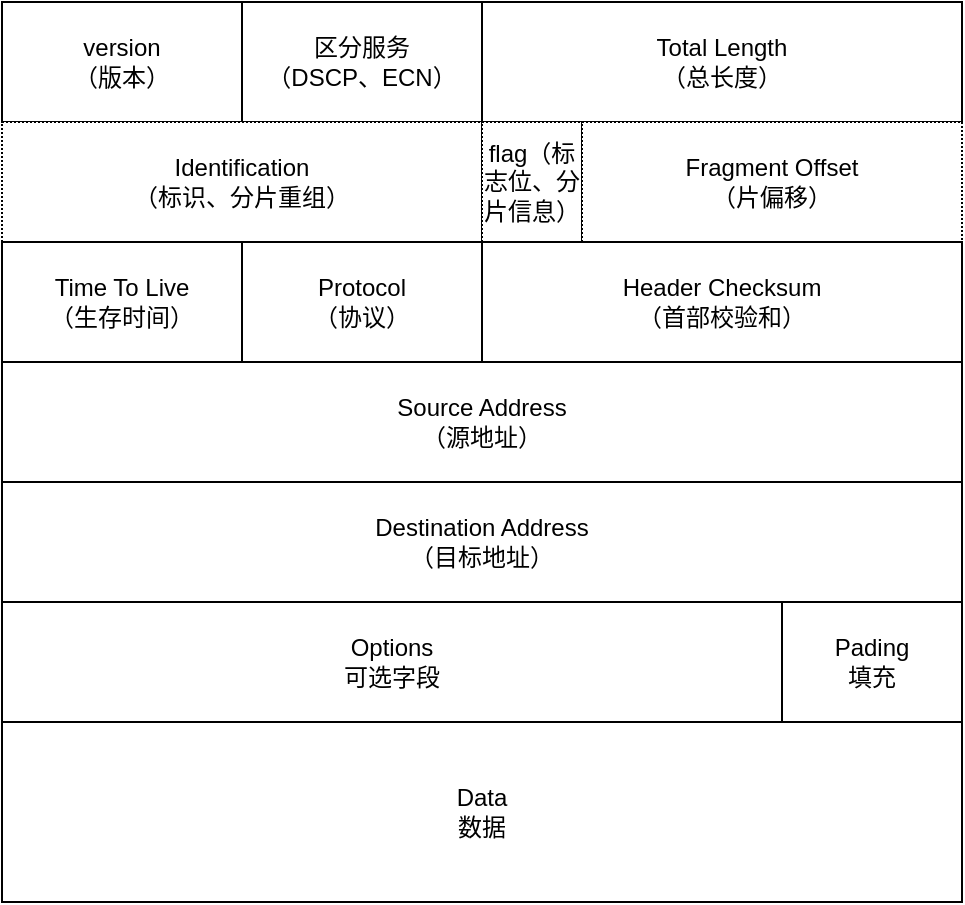 <mxfile version="15.8.3" type="github">
  <diagram id="ixnTP7PrsZ1tJvnLcnKI" name="Page-1">
    <mxGraphModel dx="1422" dy="762" grid="1" gridSize="10" guides="1" tooltips="1" connect="1" arrows="1" fold="1" page="1" pageScale="1" pageWidth="827" pageHeight="1169" math="0" shadow="0">
      <root>
        <mxCell id="0" />
        <mxCell id="1" parent="0" />
        <mxCell id="mIng1DJrsQZJDd-Cd1Et-1" value="version&lt;br&gt;（版本）" style="rounded=0;whiteSpace=wrap;html=1;" parent="1" vertex="1">
          <mxGeometry x="120" y="80" width="120" height="60" as="geometry" />
        </mxCell>
        <mxCell id="mIng1DJrsQZJDd-Cd1Et-2" value="区分服务&lt;br&gt;（DSCP、ECN）" style="rounded=0;whiteSpace=wrap;html=1;" parent="1" vertex="1">
          <mxGeometry x="240" y="80" width="120" height="60" as="geometry" />
        </mxCell>
        <mxCell id="mIng1DJrsQZJDd-Cd1Et-3" value="Total Length&lt;br&gt;（总长度）" style="rounded=0;whiteSpace=wrap;html=1;" parent="1" vertex="1">
          <mxGeometry x="360" y="80" width="240" height="60" as="geometry" />
        </mxCell>
        <mxCell id="mIng1DJrsQZJDd-Cd1Et-4" value="Identification&lt;br&gt;（标识、分片重组）" style="rounded=0;whiteSpace=wrap;html=1;dashed=1;dashPattern=1 1;" parent="1" vertex="1">
          <mxGeometry x="120" y="140" width="240" height="60" as="geometry" />
        </mxCell>
        <mxCell id="mIng1DJrsQZJDd-Cd1Et-7" style="edgeStyle=orthogonalEdgeStyle;rounded=0;orthogonalLoop=1;jettySize=auto;html=1;exitX=1;exitY=0.5;exitDx=0;exitDy=0;entryX=0;entryY=0.5;entryDx=0;entryDy=0;" parent="1" source="mIng1DJrsQZJDd-Cd1Et-5" target="mIng1DJrsQZJDd-Cd1Et-6" edge="1">
          <mxGeometry relative="1" as="geometry" />
        </mxCell>
        <mxCell id="mIng1DJrsQZJDd-Cd1Et-5" value="flag（标志位、分片信息）" style="rounded=0;whiteSpace=wrap;html=1;dashed=1;dashPattern=1 1;" parent="1" vertex="1">
          <mxGeometry x="360" y="140" width="50" height="60" as="geometry" />
        </mxCell>
        <mxCell id="mIng1DJrsQZJDd-Cd1Et-6" value="Fragment Offset&lt;br&gt;（片偏移）" style="rounded=0;whiteSpace=wrap;html=1;dashed=1;dashPattern=1 1;" parent="1" vertex="1">
          <mxGeometry x="410" y="140" width="190" height="60" as="geometry" />
        </mxCell>
        <mxCell id="HwlnOimc46ugmF20U-wt-1" value="Time To Live&lt;br&gt;（生存时间）" style="rounded=0;whiteSpace=wrap;html=1;" vertex="1" parent="1">
          <mxGeometry x="120" y="200" width="120" height="60" as="geometry" />
        </mxCell>
        <mxCell id="HwlnOimc46ugmF20U-wt-2" value="Protocol&lt;br&gt;（协议）" style="rounded=0;whiteSpace=wrap;html=1;" vertex="1" parent="1">
          <mxGeometry x="240" y="200" width="120" height="60" as="geometry" />
        </mxCell>
        <mxCell id="HwlnOimc46ugmF20U-wt-3" value="Header Checksum&lt;br&gt;（首部校验和）" style="rounded=0;whiteSpace=wrap;html=1;" vertex="1" parent="1">
          <mxGeometry x="360" y="200" width="240" height="60" as="geometry" />
        </mxCell>
        <mxCell id="HwlnOimc46ugmF20U-wt-4" value="Source Address&lt;br&gt;（源地址）" style="rounded=0;whiteSpace=wrap;html=1;" vertex="1" parent="1">
          <mxGeometry x="120" y="260" width="480" height="60" as="geometry" />
        </mxCell>
        <mxCell id="HwlnOimc46ugmF20U-wt-5" value="Destination Address&lt;br&gt;（目标地址）" style="rounded=0;whiteSpace=wrap;html=1;" vertex="1" parent="1">
          <mxGeometry x="120" y="320" width="480" height="60" as="geometry" />
        </mxCell>
        <mxCell id="HwlnOimc46ugmF20U-wt-6" value="Options&lt;br&gt;可选字段" style="rounded=0;whiteSpace=wrap;html=1;" vertex="1" parent="1">
          <mxGeometry x="120" y="380" width="390" height="60" as="geometry" />
        </mxCell>
        <mxCell id="HwlnOimc46ugmF20U-wt-7" value="Pading&lt;br&gt;填充" style="rounded=0;whiteSpace=wrap;html=1;" vertex="1" parent="1">
          <mxGeometry x="510" y="380" width="90" height="60" as="geometry" />
        </mxCell>
        <mxCell id="HwlnOimc46ugmF20U-wt-8" value="Data&lt;br&gt;数据" style="rounded=0;whiteSpace=wrap;html=1;" vertex="1" parent="1">
          <mxGeometry x="120" y="440" width="480" height="90" as="geometry" />
        </mxCell>
      </root>
    </mxGraphModel>
  </diagram>
</mxfile>
